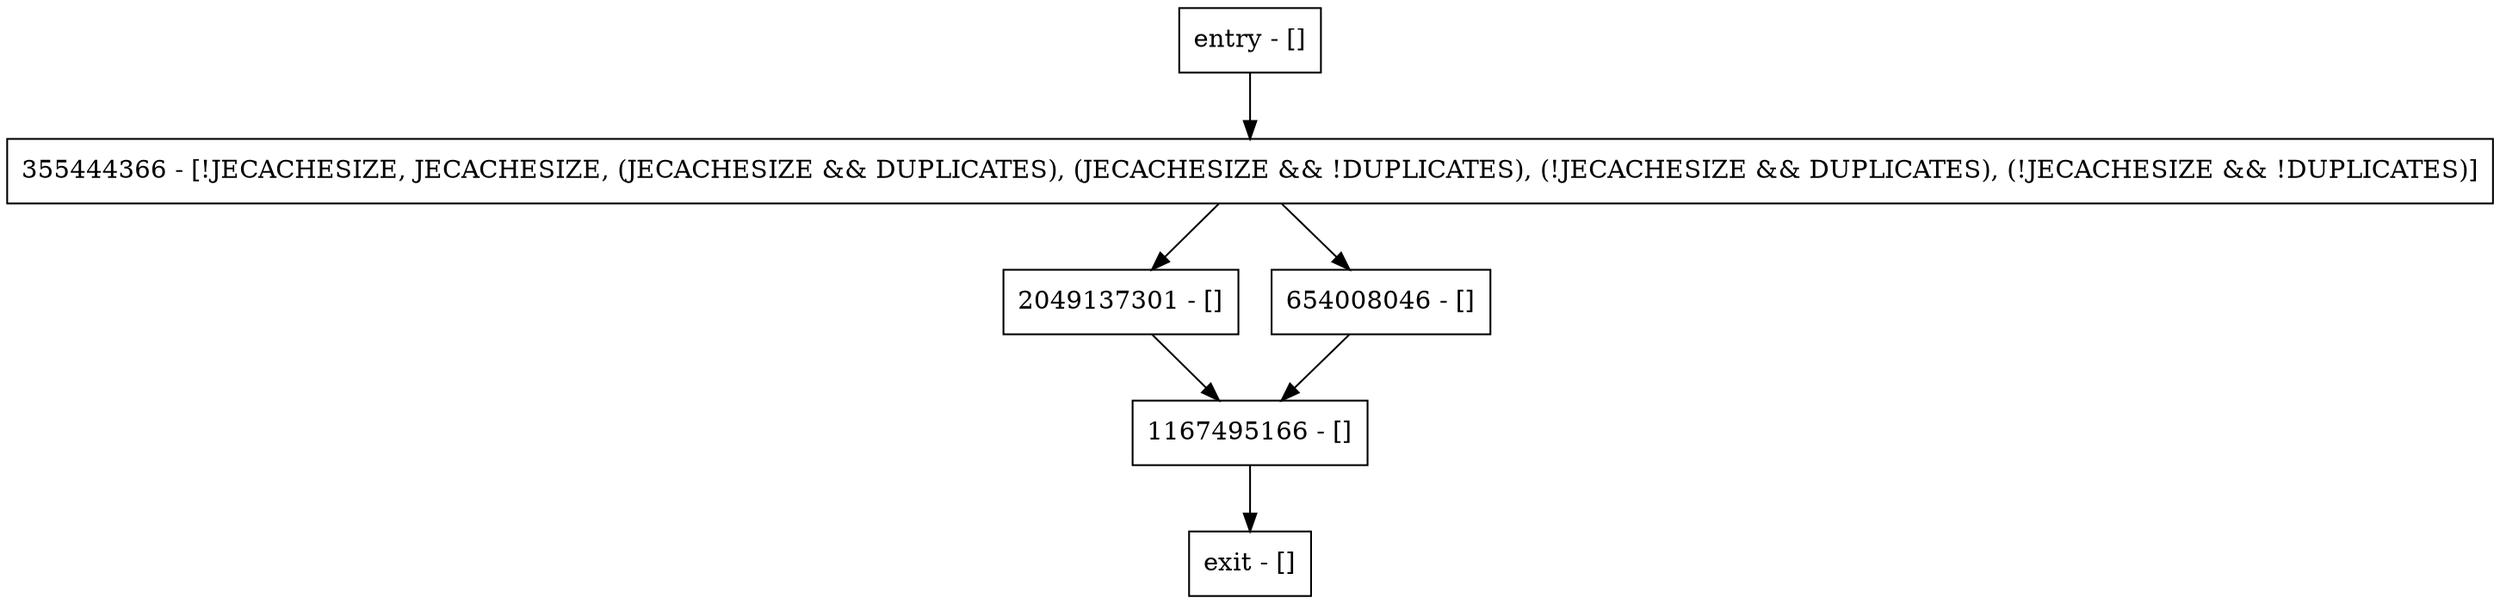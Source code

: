 digraph getSortedDuplicates {
node [shape=record];
entry [label="entry - []"];
exit [label="exit - []"];
2049137301 [label="2049137301 - []"];
1167495166 [label="1167495166 - []"];
654008046 [label="654008046 - []"];
355444366 [label="355444366 - [!JECACHESIZE, JECACHESIZE, (JECACHESIZE && DUPLICATES), (JECACHESIZE && !DUPLICATES), (!JECACHESIZE && DUPLICATES), (!JECACHESIZE && !DUPLICATES)]"];
entry;
exit;
entry -> 355444366;
2049137301 -> 1167495166;
1167495166 -> exit;
654008046 -> 1167495166;
355444366 -> 2049137301;
355444366 -> 654008046;
}
